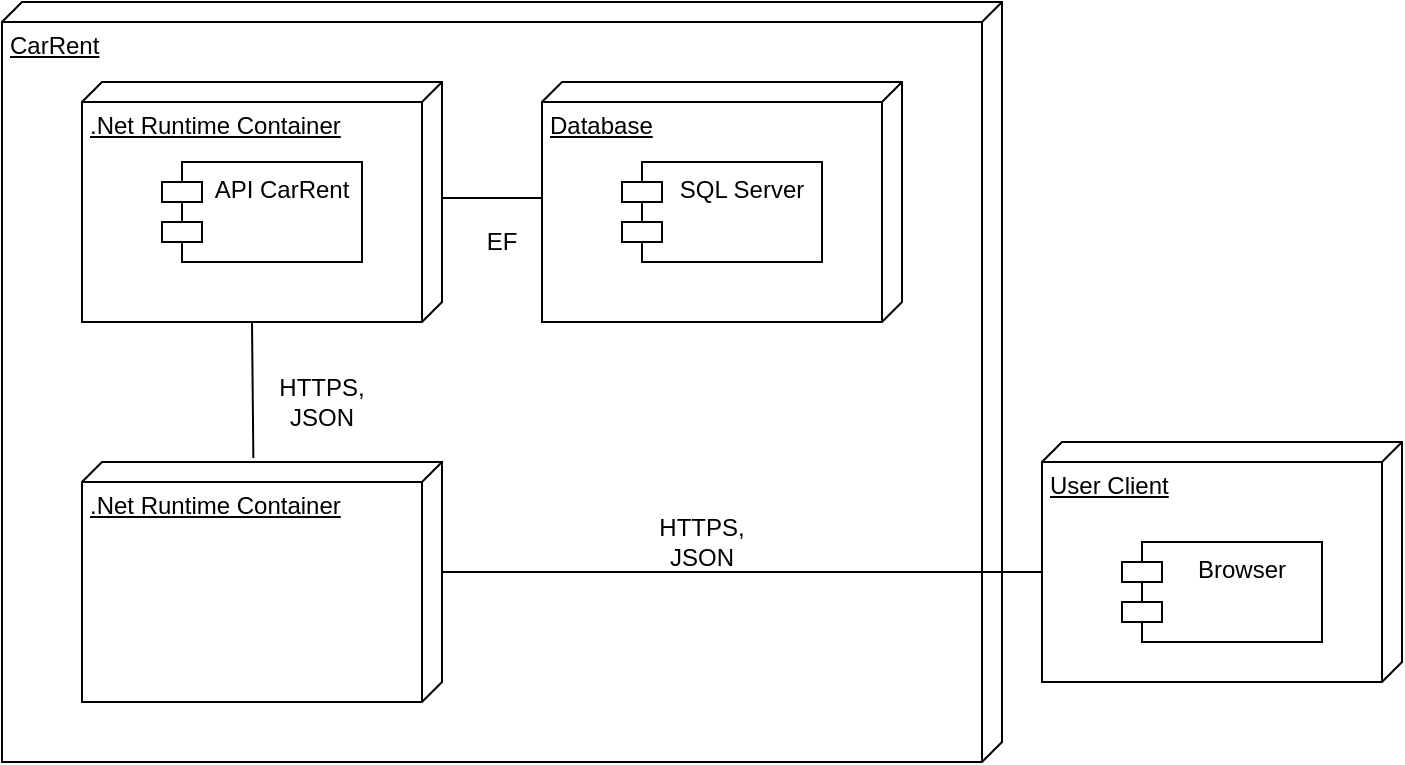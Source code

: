 <mxfile version="14.8.1" type="device"><diagram id="KJ_Z4ZFo1Icf1n2y93u7" name="Page-1"><mxGraphModel dx="781" dy="773" grid="1" gridSize="10" guides="1" tooltips="1" connect="1" arrows="1" fold="1" page="1" pageScale="1" pageWidth="827" pageHeight="1169" math="0" shadow="0"><root><mxCell id="0"/><mxCell id="1" parent="0"/><mxCell id="NbI4kTs2S4-7WpbbkZPr-1" value="CarRent" style="verticalAlign=top;align=left;spacingTop=8;spacingLeft=2;spacingRight=12;shape=cube;size=10;direction=south;fontStyle=4;html=1;" vertex="1" parent="1"><mxGeometry x="40" y="30" width="500" height="380" as="geometry"/></mxCell><mxCell id="NbI4kTs2S4-7WpbbkZPr-2" value=".Net Runtime Container" style="verticalAlign=top;align=left;spacingTop=8;spacingLeft=2;spacingRight=12;shape=cube;size=10;direction=south;fontStyle=4;html=1;" vertex="1" parent="1"><mxGeometry x="80" y="70" width="180" height="120" as="geometry"/></mxCell><mxCell id="NbI4kTs2S4-7WpbbkZPr-3" value="Database" style="verticalAlign=top;align=left;spacingTop=8;spacingLeft=2;spacingRight=12;shape=cube;size=10;direction=south;fontStyle=4;html=1;" vertex="1" parent="1"><mxGeometry x="310" y="70" width="180" height="120" as="geometry"/></mxCell><mxCell id="NbI4kTs2S4-7WpbbkZPr-4" value="SQL Server" style="shape=module;align=left;spacingLeft=20;align=center;verticalAlign=top;" vertex="1" parent="1"><mxGeometry x="350" y="110" width="100" height="50" as="geometry"/></mxCell><mxCell id="NbI4kTs2S4-7WpbbkZPr-5" value="API CarRent" style="shape=module;align=left;spacingLeft=20;align=center;verticalAlign=top;" vertex="1" parent="1"><mxGeometry x="120" y="110" width="100" height="50" as="geometry"/></mxCell><mxCell id="NbI4kTs2S4-7WpbbkZPr-9" value="" style="endArrow=none;html=1;" edge="1" parent="1"><mxGeometry width="50" height="50" relative="1" as="geometry"><mxPoint x="260" y="128" as="sourcePoint"/><mxPoint x="310" y="128" as="targetPoint"/></mxGeometry></mxCell><mxCell id="NbI4kTs2S4-7WpbbkZPr-10" value="EF" style="text;html=1;strokeColor=none;fillColor=none;align=center;verticalAlign=middle;whiteSpace=wrap;rounded=0;" vertex="1" parent="1"><mxGeometry x="270" y="140" width="40" height="20" as="geometry"/></mxCell><mxCell id="NbI4kTs2S4-7WpbbkZPr-12" value=".Net Runtime Container" style="verticalAlign=top;align=left;spacingTop=8;spacingLeft=2;spacingRight=12;shape=cube;size=10;direction=south;fontStyle=4;html=1;" vertex="1" parent="1"><mxGeometry x="80" y="260" width="180" height="120" as="geometry"/></mxCell><mxCell id="NbI4kTs2S4-7WpbbkZPr-13" value="" style="endArrow=none;html=1;exitX=0;exitY=0;exitDx=120;exitDy=95;exitPerimeter=0;entryX=-0.017;entryY=0.524;entryDx=0;entryDy=0;entryPerimeter=0;" edge="1" parent="1" source="NbI4kTs2S4-7WpbbkZPr-2" target="NbI4kTs2S4-7WpbbkZPr-12"><mxGeometry width="50" height="50" relative="1" as="geometry"><mxPoint x="160" y="190" as="sourcePoint"/><mxPoint x="166" y="240" as="targetPoint"/></mxGeometry></mxCell><mxCell id="NbI4kTs2S4-7WpbbkZPr-14" value="HTTPS, JSON" style="text;html=1;strokeColor=none;fillColor=none;align=center;verticalAlign=middle;whiteSpace=wrap;rounded=0;" vertex="1" parent="1"><mxGeometry x="180" y="220" width="40" height="20" as="geometry"/></mxCell><mxCell id="NbI4kTs2S4-7WpbbkZPr-15" value="User Client" style="verticalAlign=top;align=left;spacingTop=8;spacingLeft=2;spacingRight=12;shape=cube;size=10;direction=south;fontStyle=4;html=1;" vertex="1" parent="1"><mxGeometry x="560" y="250" width="180" height="120" as="geometry"/></mxCell><mxCell id="NbI4kTs2S4-7WpbbkZPr-16" value="Browser" style="shape=module;align=left;spacingLeft=20;align=center;verticalAlign=top;" vertex="1" parent="1"><mxGeometry x="600" y="300" width="100" height="50" as="geometry"/></mxCell><mxCell id="NbI4kTs2S4-7WpbbkZPr-17" value="" style="endArrow=none;html=1;exitX=0;exitY=0;exitDx=65;exitDy=180;exitPerimeter=0;entryX=0;entryY=0;entryDx=55;entryDy=0;entryPerimeter=0;" edge="1" parent="1" source="NbI4kTs2S4-7WpbbkZPr-15" target="NbI4kTs2S4-7WpbbkZPr-12"><mxGeometry width="50" height="50" relative="1" as="geometry"><mxPoint x="175" y="200" as="sourcePoint"/><mxPoint x="175.68" y="267.96" as="targetPoint"/></mxGeometry></mxCell><mxCell id="NbI4kTs2S4-7WpbbkZPr-18" value="HTTPS, JSON" style="text;html=1;strokeColor=none;fillColor=none;align=center;verticalAlign=middle;whiteSpace=wrap;rounded=0;" vertex="1" parent="1"><mxGeometry x="370" y="290" width="40" height="20" as="geometry"/></mxCell></root></mxGraphModel></diagram></mxfile>